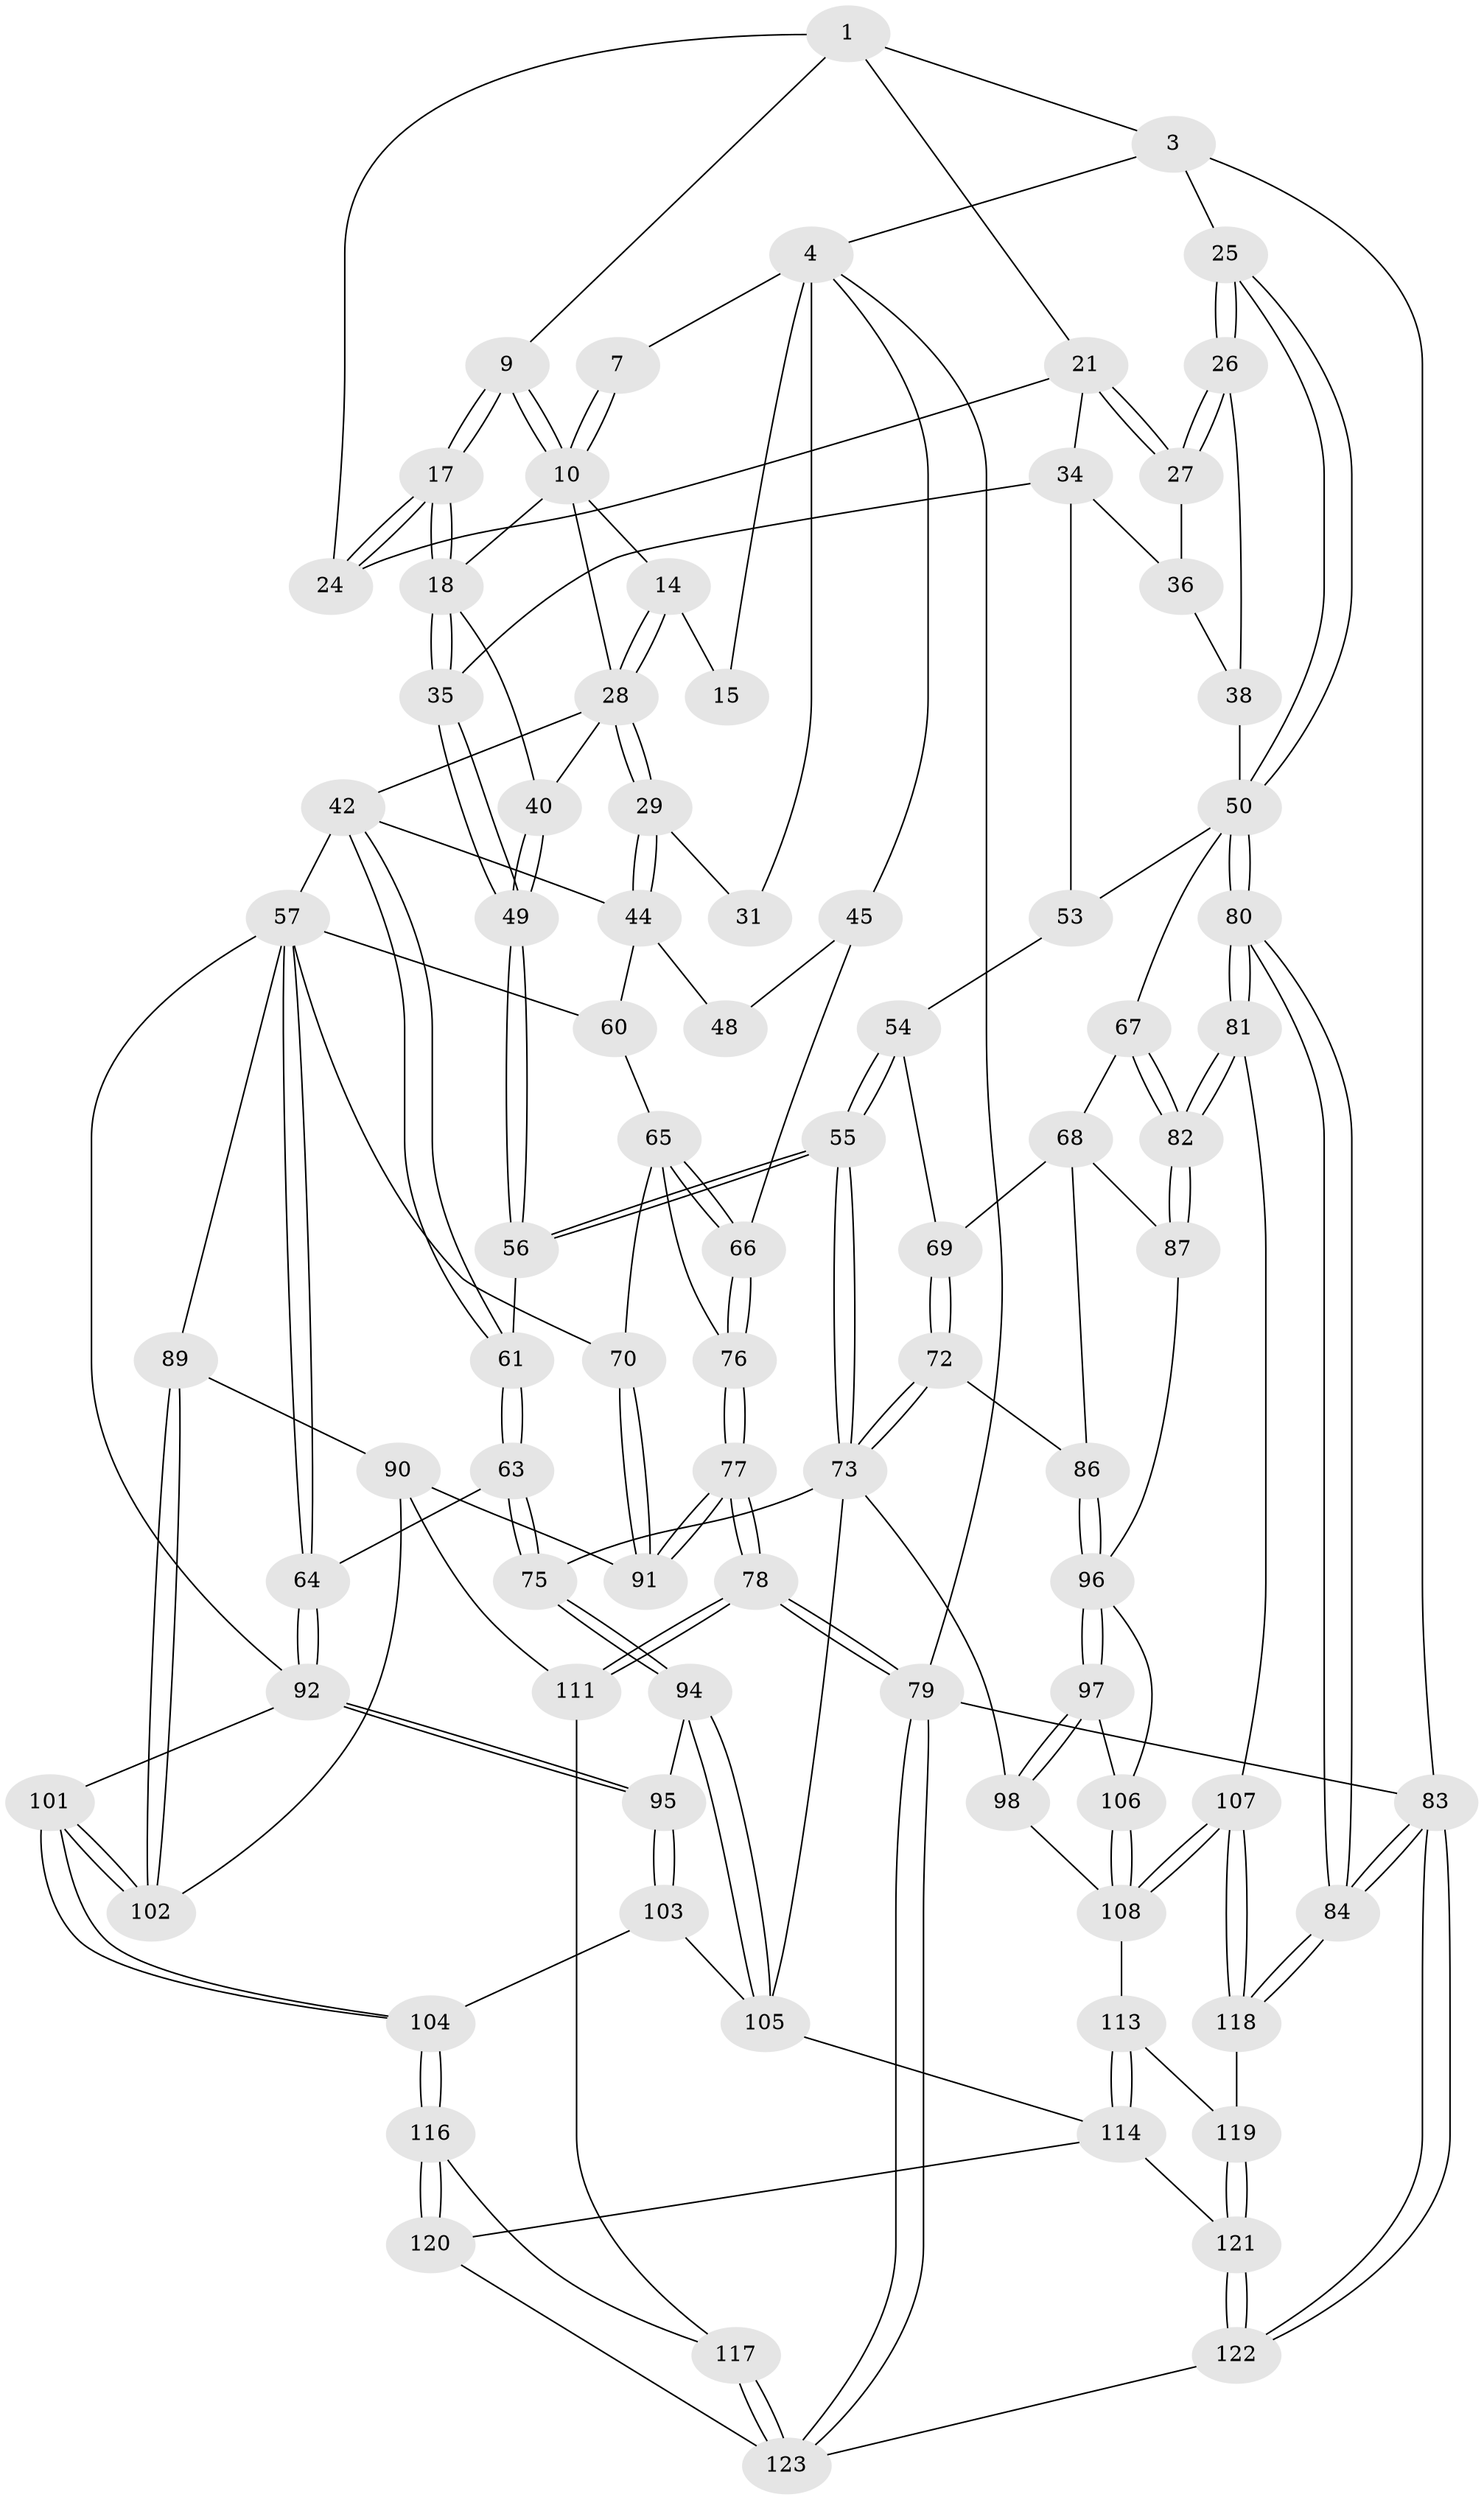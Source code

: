 // original degree distribution, {3: 0.024193548387096774, 4: 0.21774193548387097, 5: 0.5403225806451613, 6: 0.21774193548387097}
// Generated by graph-tools (version 1.1) at 2025/21/03/04/25 18:21:03]
// undirected, 86 vertices, 206 edges
graph export_dot {
graph [start="1"]
  node [color=gray90,style=filled];
  1 [pos="+0.6550866189915563+0",super="+2+8"];
  3 [pos="+1+0"];
  4 [pos="+0+0",super="+5+33"];
  7 [pos="+0.46097742009546966+0"];
  9 [pos="+0.5118643816604743+0"];
  10 [pos="+0.4676224025790667+0",super="+11"];
  14 [pos="+0.27482491320724567+0.03510401055278949"];
  15 [pos="+0.26471144639017136+0.0030592284195011237"];
  17 [pos="+0.5683488103272422+0.16279773952461774"];
  18 [pos="+0.5664890024438333+0.16923998249881428",super="+19"];
  21 [pos="+0.8577544755431995+0",super="+22"];
  24 [pos="+0.6323553640899082+0.08182849329087943"];
  25 [pos="+1+0"];
  26 [pos="+1+0.04230216553442558"];
  27 [pos="+0.9036158400418257+0.1529602872035928",super="+32"];
  28 [pos="+0.18455035581933943+0.16471959599026145",super="+39"];
  29 [pos="+0.13746976303783043+0.1801986050872611",super="+30"];
  31 [pos="+0.12784427815191493+0.13809395290829765"];
  34 [pos="+0.742343847034782+0.25007406469958077",super="+37"];
  35 [pos="+0.6119614256424571+0.22217831650177353"];
  36 [pos="+0.8536398703989758+0.24232287509196443"];
  38 [pos="+0.923817175407683+0.2427776601083959"];
  40 [pos="+0.4334530395573704+0.2997609828415867"];
  42 [pos="+0.31539486227045505+0.32722273619928266",super="+43"];
  44 [pos="+0.17373307404234895+0.3111530110641864",super="+47"];
  45 [pos="+0+0",super="+46+62"];
  48 [pos="+0+0.33064080393063777"];
  49 [pos="+0.5441084046620724+0.38280648921236976"];
  50 [pos="+1+0.3995398830225978",super="+51"];
  53 [pos="+0.7892451487344968+0.32030519227274573"];
  54 [pos="+0.7102313425211844+0.40070027051593354"];
  55 [pos="+0.5994430734563062+0.4541327650331334"];
  56 [pos="+0.5475546623564339+0.4022739607373816"];
  57 [pos="+0.24793580297660597+0.503744063152058",super="+58"];
  60 [pos="+0.11747850595128617+0.44979018004891336"];
  61 [pos="+0.41576534418451716+0.45365248475884346"];
  63 [pos="+0.3986833428428378+0.5179172816639895"];
  64 [pos="+0.3636009490803018+0.5398675713493599"];
  65 [pos="+0.06370958739854134+0.47212563185925055",super="+71"];
  66 [pos="+0+0.4173585222838572"];
  67 [pos="+0.866829145036618+0.5002637830216995"];
  68 [pos="+0.8149277154453389+0.5213319903862638",super="+85"];
  69 [pos="+0.7515269875488896+0.496857705682095"];
  70 [pos="+0.10201605184146767+0.5865036259648863"];
  72 [pos="+0.6864308727367469+0.5488204328638353"];
  73 [pos="+0.6011518687760719+0.5473956615986506",super="+74"];
  75 [pos="+0.5332858065486705+0.5931036795289527"];
  76 [pos="+0+0.5901362926947888"];
  77 [pos="+0+0.7088069257560288"];
  78 [pos="+0+0.8821259443193243"];
  79 [pos="+0+1"];
  80 [pos="+1+0.7389618967021975"];
  81 [pos="+1+0.682583373936423"];
  82 [pos="+0.9391493621100517+0.6336942108397462"];
  83 [pos="+1+1"];
  84 [pos="+1+1"];
  86 [pos="+0.7644673563956907+0.5849077165072172"];
  87 [pos="+0.9144726245392424+0.6390021014504073"];
  89 [pos="+0.20669524056189928+0.6416713284413317"];
  90 [pos="+0.10250531886989343+0.6830092297134539",super="+110"];
  91 [pos="+0.06912235494739839+0.6629737197488258"];
  92 [pos="+0.35798158020463816+0.611230075275444",super="+93"];
  94 [pos="+0.44272901919568+0.6957445738382564"];
  95 [pos="+0.4149727323763991+0.7001993855237519"];
  96 [pos="+0.7664346832785672+0.609038985297502",super="+100"];
  97 [pos="+0.7216125810425291+0.6761179003549616"];
  98 [pos="+0.6714919331954337+0.7138772006511744"];
  101 [pos="+0.2972029868907911+0.7801836153657907"];
  102 [pos="+0.2244639180549779+0.7623710250202008"];
  103 [pos="+0.37594155633157594+0.7434839802853132"];
  104 [pos="+0.3010059021098603+0.783089193558604"];
  105 [pos="+0.5254238648771942+0.7719553299709148",super="+112"];
  106 [pos="+0.8283812679984637+0.6817558378738738"];
  107 [pos="+0.8060135395998582+0.7940931618767118"];
  108 [pos="+0.7968695648399362+0.7833007907551782",super="+109"];
  111 [pos="+0.12261187895392632+0.8221202399204421"];
  113 [pos="+0.6577065720733506+0.8248825954655604"];
  114 [pos="+0.6233688482502596+0.89403731983837",super="+115"];
  116 [pos="+0.30130217191142+0.8100506064087094"];
  117 [pos="+0.16765810912156667+0.9189083636651332"];
  118 [pos="+0.8105024183640153+0.8227614910602685"];
  119 [pos="+0.7792665448328377+0.8598357442493588"];
  120 [pos="+0.4471981682763752+1"];
  121 [pos="+0.7482802257911074+0.9327070133557479"];
  122 [pos="+0.9704848008772431+1"];
  123 [pos="+0.12080746993733081+1",super="+124"];
  1 -- 3;
  1 -- 21;
  1 -- 24;
  1 -- 9;
  3 -- 4;
  3 -- 25;
  3 -- 83;
  4 -- 79;
  4 -- 7;
  4 -- 31 [weight=2];
  4 -- 15 [weight=2];
  4 -- 45;
  7 -- 10;
  7 -- 10;
  9 -- 10;
  9 -- 10;
  9 -- 17;
  9 -- 17;
  10 -- 18 [weight=2];
  10 -- 28;
  10 -- 14;
  14 -- 15;
  14 -- 28;
  14 -- 28;
  17 -- 18;
  17 -- 18;
  17 -- 24;
  17 -- 24;
  18 -- 35;
  18 -- 35;
  18 -- 40;
  21 -- 27 [weight=2];
  21 -- 27;
  21 -- 24;
  21 -- 34;
  25 -- 26;
  25 -- 26;
  25 -- 50;
  25 -- 50;
  26 -- 27;
  26 -- 27;
  26 -- 38;
  27 -- 36;
  28 -- 29;
  28 -- 29;
  28 -- 40;
  28 -- 42;
  29 -- 44;
  29 -- 44;
  29 -- 31;
  34 -- 35;
  34 -- 36;
  34 -- 53;
  35 -- 49;
  35 -- 49;
  36 -- 38;
  38 -- 50;
  40 -- 49;
  40 -- 49;
  42 -- 61;
  42 -- 61;
  42 -- 57;
  42 -- 44;
  44 -- 48;
  44 -- 60;
  45 -- 48 [weight=2];
  45 -- 66;
  49 -- 56;
  49 -- 56;
  50 -- 80;
  50 -- 80;
  50 -- 67;
  50 -- 53;
  53 -- 54;
  54 -- 55;
  54 -- 55;
  54 -- 69;
  55 -- 56;
  55 -- 56;
  55 -- 73;
  55 -- 73;
  56 -- 61;
  57 -- 64;
  57 -- 64;
  57 -- 89;
  57 -- 70;
  57 -- 60;
  57 -- 92;
  60 -- 65;
  61 -- 63;
  61 -- 63;
  63 -- 64;
  63 -- 75;
  63 -- 75;
  64 -- 92;
  64 -- 92;
  65 -- 66;
  65 -- 66;
  65 -- 76;
  65 -- 70;
  66 -- 76;
  66 -- 76;
  67 -- 68;
  67 -- 82;
  67 -- 82;
  68 -- 69;
  68 -- 86;
  68 -- 87;
  69 -- 72;
  69 -- 72;
  70 -- 91;
  70 -- 91;
  72 -- 73;
  72 -- 73;
  72 -- 86;
  73 -- 98;
  73 -- 75;
  73 -- 105;
  75 -- 94;
  75 -- 94;
  76 -- 77;
  76 -- 77;
  77 -- 78;
  77 -- 78;
  77 -- 91;
  77 -- 91;
  78 -- 79;
  78 -- 79;
  78 -- 111;
  78 -- 111;
  79 -- 123;
  79 -- 123;
  79 -- 83;
  80 -- 81;
  80 -- 81;
  80 -- 84;
  80 -- 84;
  81 -- 82;
  81 -- 82;
  81 -- 107;
  82 -- 87;
  82 -- 87;
  83 -- 84;
  83 -- 84;
  83 -- 122;
  83 -- 122;
  84 -- 118;
  84 -- 118;
  86 -- 96;
  86 -- 96;
  87 -- 96;
  89 -- 90;
  89 -- 102;
  89 -- 102;
  90 -- 91;
  90 -- 102;
  90 -- 111;
  92 -- 95;
  92 -- 95;
  92 -- 101;
  94 -- 95;
  94 -- 105;
  94 -- 105;
  95 -- 103;
  95 -- 103;
  96 -- 97;
  96 -- 97;
  96 -- 106;
  97 -- 98;
  97 -- 98;
  97 -- 106;
  98 -- 108;
  101 -- 102;
  101 -- 102;
  101 -- 104;
  101 -- 104;
  103 -- 104;
  103 -- 105;
  104 -- 116;
  104 -- 116;
  105 -- 114;
  106 -- 108;
  106 -- 108;
  107 -- 108;
  107 -- 108;
  107 -- 118;
  107 -- 118;
  108 -- 113;
  111 -- 117;
  113 -- 114;
  113 -- 114;
  113 -- 119;
  114 -- 121;
  114 -- 120;
  116 -- 117;
  116 -- 120;
  116 -- 120;
  117 -- 123;
  117 -- 123;
  118 -- 119;
  119 -- 121;
  119 -- 121;
  120 -- 123;
  121 -- 122;
  121 -- 122;
  122 -- 123;
}
